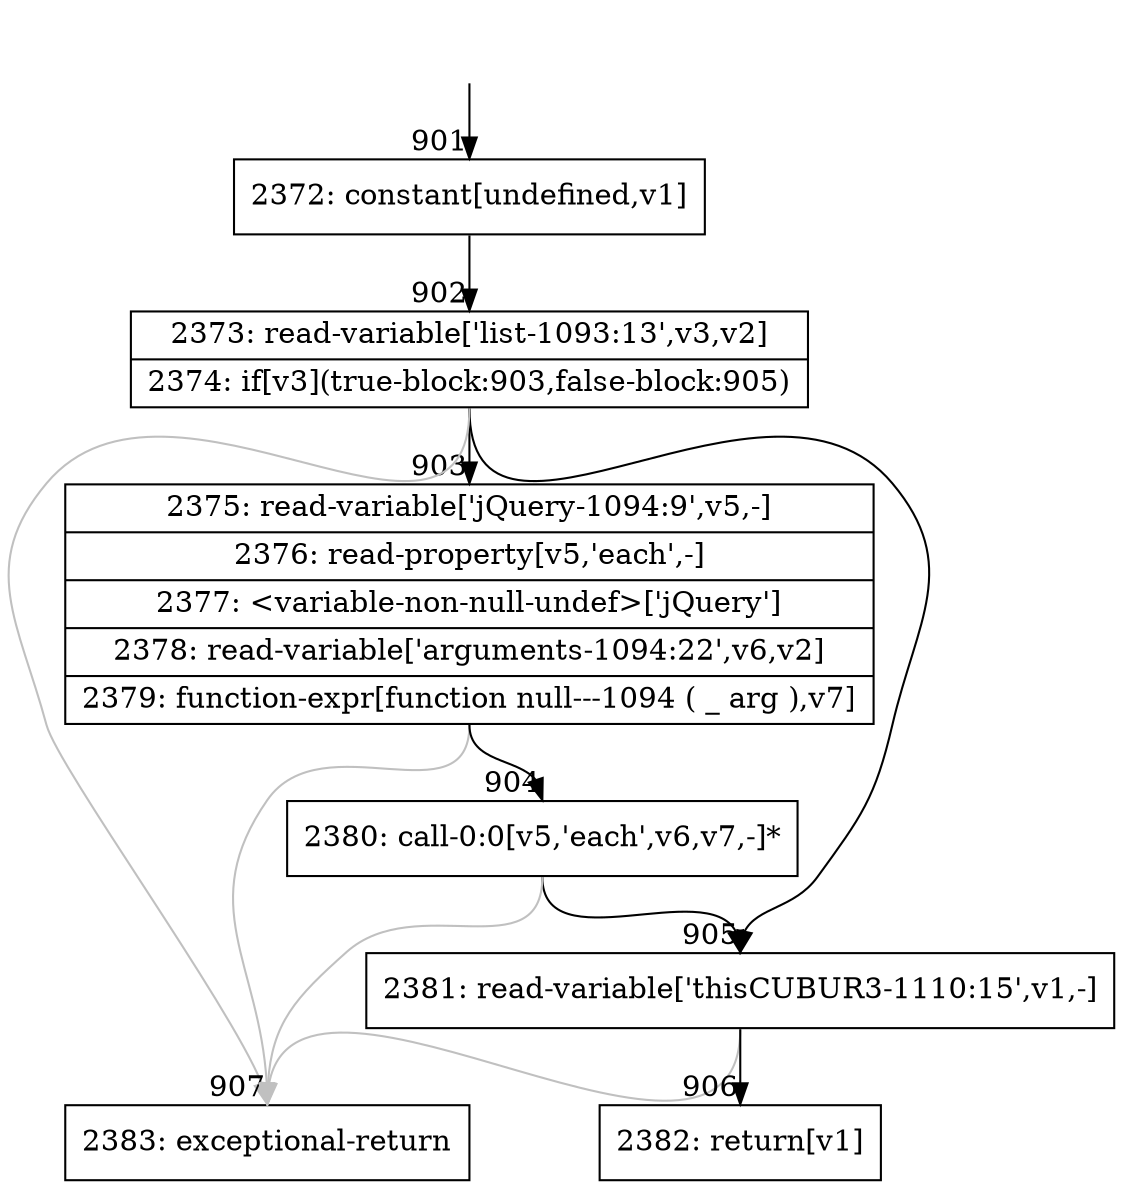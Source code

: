 digraph {
rankdir="TD"
BB_entry64[shape=none,label=""];
BB_entry64 -> BB901 [tailport=s, headport=n, headlabel="    901"]
BB901 [shape=record label="{2372: constant[undefined,v1]}" ] 
BB901 -> BB902 [tailport=s, headport=n, headlabel="      902"]
BB902 [shape=record label="{2373: read-variable['list-1093:13',v3,v2]|2374: if[v3](true-block:903,false-block:905)}" ] 
BB902 -> BB903 [tailport=s, headport=n, headlabel="      903"]
BB902 -> BB905 [tailport=s, headport=n, headlabel="      905"]
BB902 -> BB907 [tailport=s, headport=n, color=gray, headlabel="      907"]
BB903 [shape=record label="{2375: read-variable['jQuery-1094:9',v5,-]|2376: read-property[v5,'each',-]|2377: \<variable-non-null-undef\>['jQuery']|2378: read-variable['arguments-1094:22',v6,v2]|2379: function-expr[function null---1094 ( _ arg ),v7]}" ] 
BB903 -> BB904 [tailport=s, headport=n, headlabel="      904"]
BB903 -> BB907 [tailport=s, headport=n, color=gray]
BB904 [shape=record label="{2380: call-0:0[v5,'each',v6,v7,-]*}" ] 
BB904 -> BB905 [tailport=s, headport=n]
BB904 -> BB907 [tailport=s, headport=n, color=gray]
BB905 [shape=record label="{2381: read-variable['thisCUBUR3-1110:15',v1,-]}" ] 
BB905 -> BB906 [tailport=s, headport=n, headlabel="      906"]
BB905 -> BB907 [tailport=s, headport=n, color=gray]
BB906 [shape=record label="{2382: return[v1]}" ] 
BB907 [shape=record label="{2383: exceptional-return}" ] 
}
